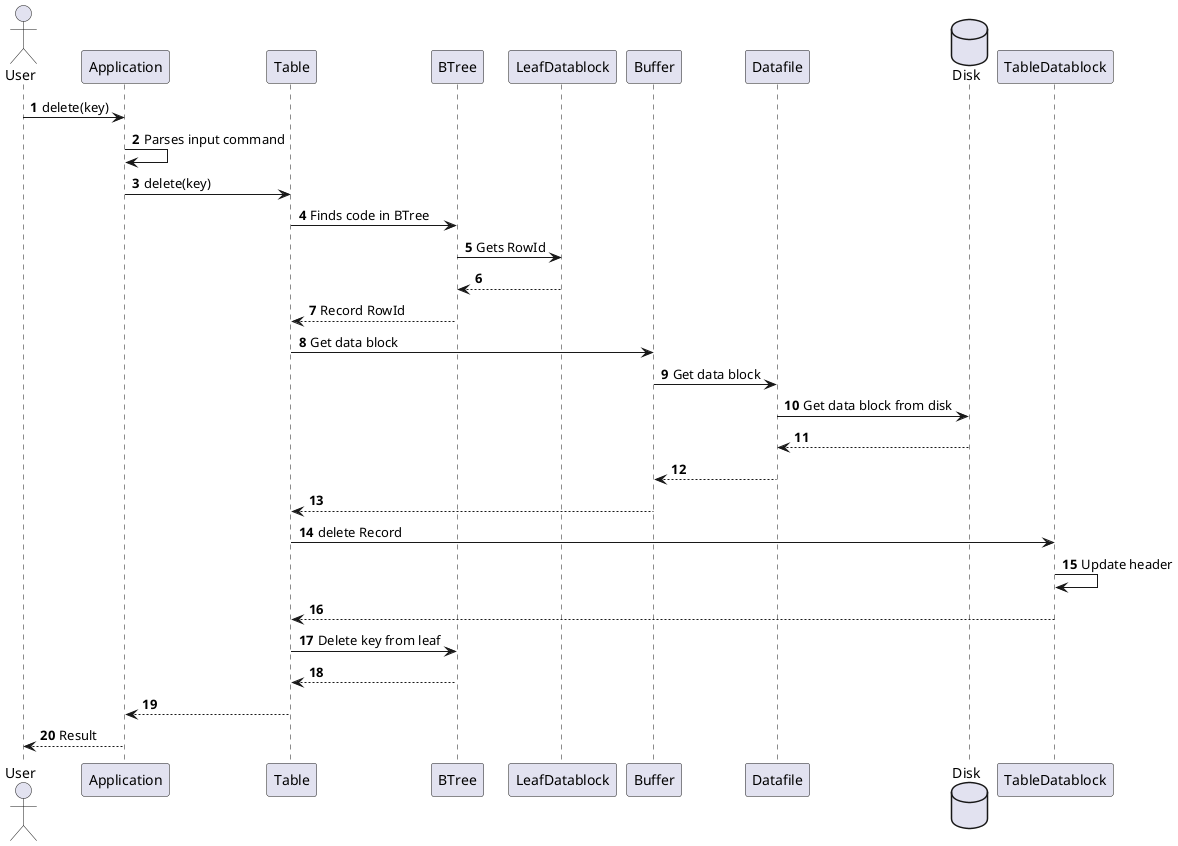 @startuml
autonumber
actor User

User -> Application : delete(key)
Application -> Application : Parses input command
Application -> Table : delete(key)
Table -> BTree : Finds code in BTree
BTree -> LeafDatablock : Gets RowId
LeafDatablock --> BTree
BTree --> Table : Record RowId
Table -> Buffer : Get data block
Buffer -> Datafile : Get data block
database Disk
Datafile -> Disk : Get data block from disk
Disk --> Datafile
Datafile --> Buffer
Buffer --> Table
Table -> TableDatablock : delete Record
TableDatablock -> TableDatablock : Update header
TableDatablock --> Table
Table -> BTree : Delete key from leaf
BTree --> Table
Table --> Application
Application --> User : Result
@enduml
